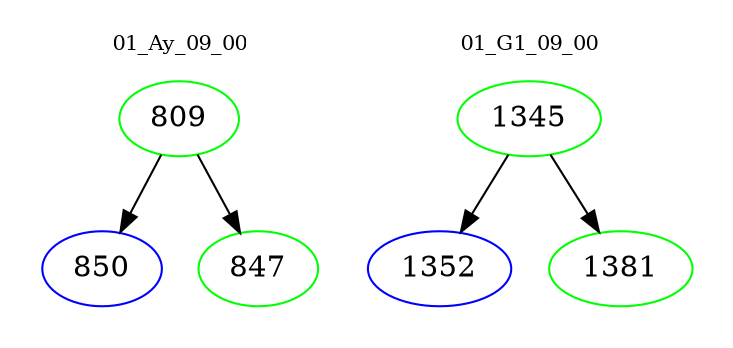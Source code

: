 digraph{
subgraph cluster_0 {
color = white
label = "01_Ay_09_00";
fontsize=10;
T0_809 [label="809", color="green"]
T0_809 -> T0_850 [color="black"]
T0_850 [label="850", color="blue"]
T0_809 -> T0_847 [color="black"]
T0_847 [label="847", color="green"]
}
subgraph cluster_1 {
color = white
label = "01_G1_09_00";
fontsize=10;
T1_1345 [label="1345", color="green"]
T1_1345 -> T1_1352 [color="black"]
T1_1352 [label="1352", color="blue"]
T1_1345 -> T1_1381 [color="black"]
T1_1381 [label="1381", color="green"]
}
}
